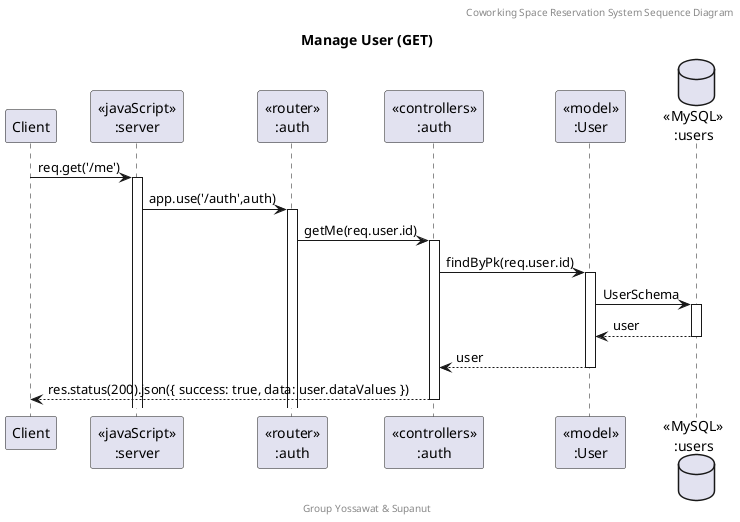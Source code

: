 @startuml Manage User (GET)

header Coworking Space Reservation System Sequence Diagram
footer Group Yossawat & Supanut
title "Manage User (GET)"

participant "Client" as client
participant "<<javaScript>>\n:server" as server
participant "<<router>>\n:auth" as routerAuth
participant "<<controllers>>\n:auth" as controllersAuth
participant "<<model>>\n:User" as modelUser
database "<<MySQL>>\n:users" as UserDatabase

client->server ++:req.get('/me')
server->routerAuth ++:app.use('/auth',auth)
routerAuth->controllersAuth ++:getMe(req.user.id)
controllersAuth->modelUser ++:findByPk(req.user.id)
modelUser->UserDatabase ++:UserSchema
UserDatabase-->modelUser --:user
modelUser-->controllersAuth --:user
controllersAuth-->client --:res.status(200).json({ success: true, data: user.dataValues })